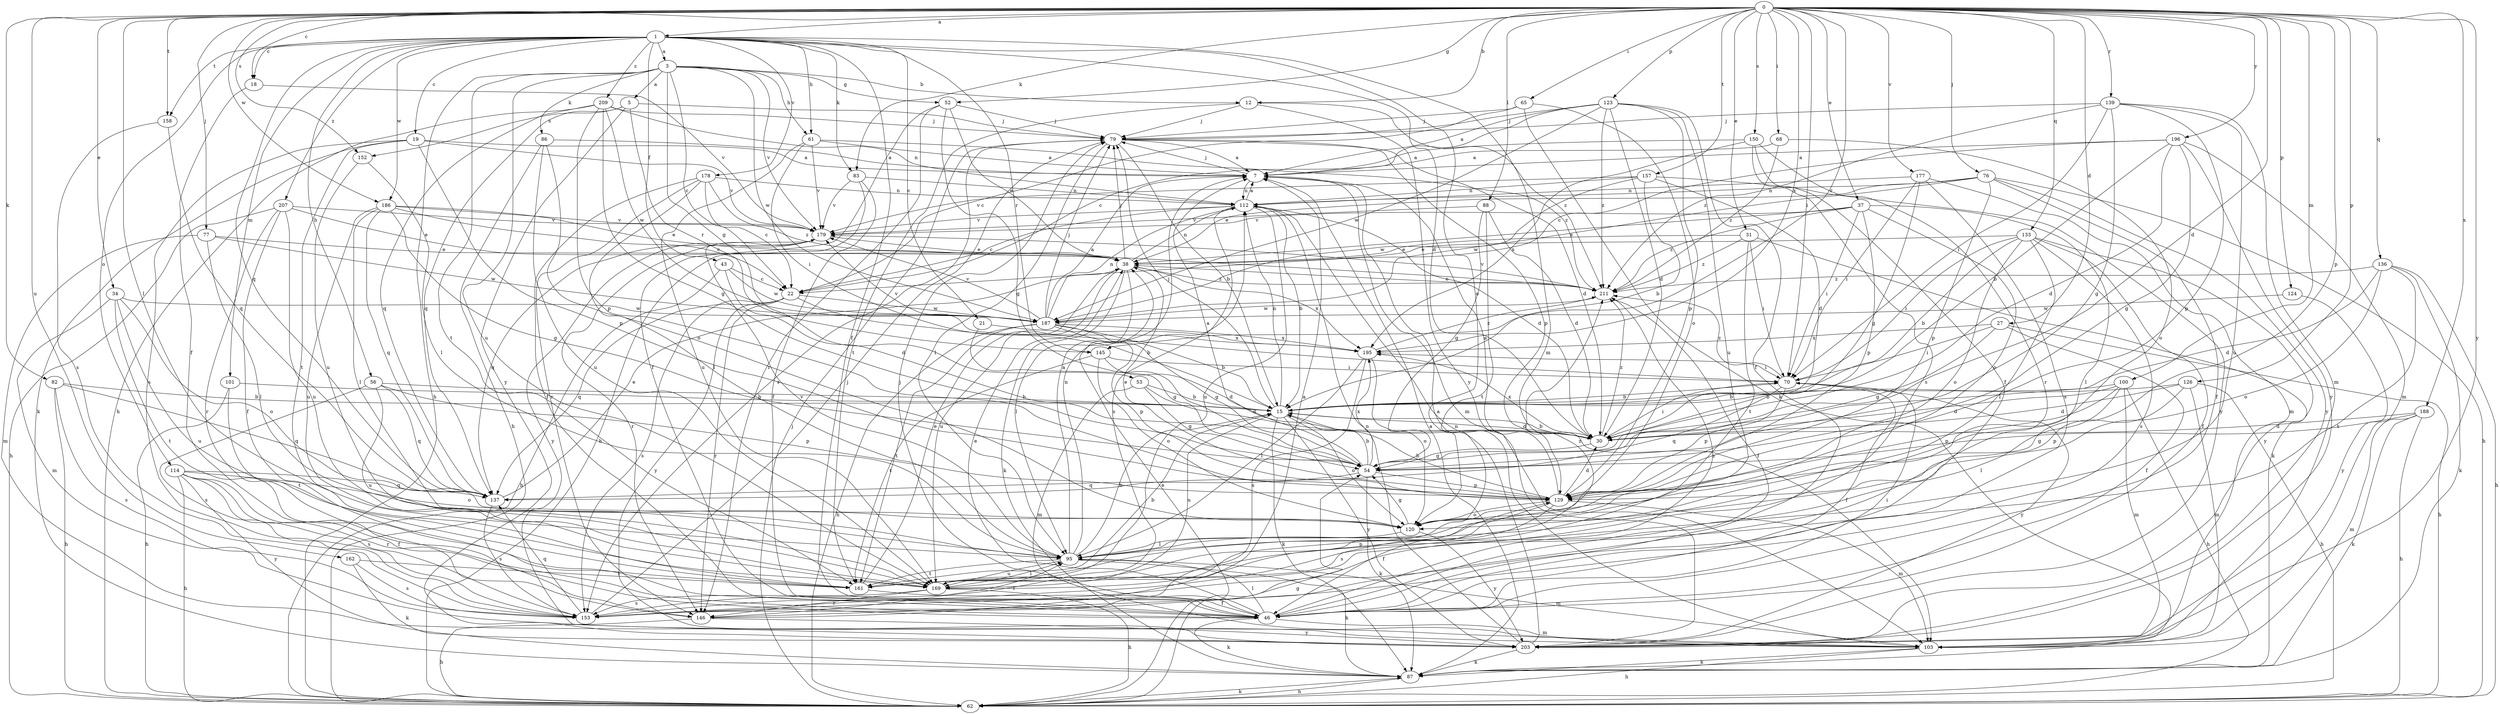 strict digraph  {
0;
1;
3;
5;
7;
12;
15;
18;
19;
21;
22;
27;
30;
31;
34;
37;
38;
43;
46;
52;
53;
54;
56;
61;
62;
65;
68;
70;
76;
77;
79;
82;
83;
86;
87;
88;
95;
100;
101;
103;
112;
114;
120;
123;
124;
126;
129;
133;
136;
137;
139;
145;
146;
150;
152;
153;
157;
158;
161;
162;
169;
177;
178;
179;
186;
187;
188;
195;
196;
203;
207;
209;
211;
0 -> 1  [label=a];
0 -> 12  [label=b];
0 -> 18  [label=c];
0 -> 27  [label=d];
0 -> 30  [label=d];
0 -> 31  [label=e];
0 -> 34  [label=e];
0 -> 37  [label=e];
0 -> 52  [label=g];
0 -> 65  [label=i];
0 -> 68  [label=i];
0 -> 70  [label=i];
0 -> 76  [label=j];
0 -> 77  [label=j];
0 -> 82  [label=k];
0 -> 83  [label=k];
0 -> 88  [label=l];
0 -> 95  [label=l];
0 -> 100  [label=m];
0 -> 123  [label=p];
0 -> 124  [label=p];
0 -> 126  [label=p];
0 -> 129  [label=p];
0 -> 133  [label=q];
0 -> 136  [label=q];
0 -> 139  [label=r];
0 -> 145  [label=r];
0 -> 150  [label=s];
0 -> 152  [label=s];
0 -> 157  [label=t];
0 -> 158  [label=t];
0 -> 162  [label=u];
0 -> 177  [label=v];
0 -> 186  [label=w];
0 -> 188  [label=x];
0 -> 195  [label=x];
0 -> 196  [label=y];
0 -> 203  [label=y];
1 -> 3  [label=a];
1 -> 18  [label=c];
1 -> 19  [label=c];
1 -> 21  [label=c];
1 -> 30  [label=d];
1 -> 43  [label=f];
1 -> 46  [label=f];
1 -> 56  [label=h];
1 -> 61  [label=h];
1 -> 83  [label=k];
1 -> 101  [label=m];
1 -> 103  [label=m];
1 -> 114  [label=o];
1 -> 120  [label=o];
1 -> 137  [label=q];
1 -> 145  [label=r];
1 -> 158  [label=t];
1 -> 178  [label=v];
1 -> 186  [label=w];
1 -> 207  [label=z];
1 -> 209  [label=z];
3 -> 5  [label=a];
3 -> 12  [label=b];
3 -> 22  [label=c];
3 -> 52  [label=g];
3 -> 53  [label=g];
3 -> 61  [label=h];
3 -> 62  [label=h];
3 -> 86  [label=k];
3 -> 161  [label=t];
3 -> 169  [label=u];
3 -> 179  [label=v];
3 -> 187  [label=w];
5 -> 79  [label=j];
5 -> 137  [label=q];
5 -> 145  [label=r];
5 -> 152  [label=s];
5 -> 203  [label=y];
7 -> 79  [label=j];
7 -> 103  [label=m];
7 -> 112  [label=n];
12 -> 79  [label=j];
12 -> 161  [label=t];
12 -> 203  [label=y];
12 -> 211  [label=z];
15 -> 30  [label=d];
15 -> 79  [label=j];
15 -> 87  [label=k];
15 -> 112  [label=n];
15 -> 120  [label=o];
15 -> 169  [label=u];
15 -> 203  [label=y];
18 -> 46  [label=f];
18 -> 179  [label=v];
19 -> 7  [label=a];
19 -> 87  [label=k];
19 -> 129  [label=p];
19 -> 153  [label=s];
19 -> 161  [label=t];
19 -> 179  [label=v];
21 -> 54  [label=g];
21 -> 195  [label=x];
22 -> 15  [label=b];
22 -> 137  [label=q];
22 -> 146  [label=r];
22 -> 153  [label=s];
22 -> 187  [label=w];
22 -> 203  [label=y];
27 -> 46  [label=f];
27 -> 54  [label=g];
27 -> 62  [label=h];
27 -> 70  [label=i];
27 -> 195  [label=x];
30 -> 15  [label=b];
30 -> 54  [label=g];
30 -> 70  [label=i];
30 -> 195  [label=x];
30 -> 211  [label=z];
31 -> 38  [label=e];
31 -> 70  [label=i];
31 -> 87  [label=k];
31 -> 161  [label=t];
31 -> 211  [label=z];
34 -> 103  [label=m];
34 -> 120  [label=o];
34 -> 161  [label=t];
34 -> 169  [label=u];
34 -> 187  [label=w];
37 -> 38  [label=e];
37 -> 70  [label=i];
37 -> 95  [label=l];
37 -> 120  [label=o];
37 -> 129  [label=p];
37 -> 179  [label=v];
37 -> 211  [label=z];
38 -> 79  [label=j];
38 -> 87  [label=k];
38 -> 95  [label=l];
38 -> 112  [label=n];
38 -> 169  [label=u];
38 -> 195  [label=x];
38 -> 211  [label=z];
43 -> 22  [label=c];
43 -> 30  [label=d];
43 -> 62  [label=h];
43 -> 187  [label=w];
46 -> 38  [label=e];
46 -> 70  [label=i];
46 -> 79  [label=j];
46 -> 87  [label=k];
46 -> 95  [label=l];
46 -> 103  [label=m];
46 -> 211  [label=z];
52 -> 38  [label=e];
52 -> 46  [label=f];
52 -> 54  [label=g];
52 -> 79  [label=j];
52 -> 146  [label=r];
53 -> 15  [label=b];
53 -> 30  [label=d];
53 -> 54  [label=g];
53 -> 103  [label=m];
54 -> 7  [label=a];
54 -> 15  [label=b];
54 -> 87  [label=k];
54 -> 129  [label=p];
54 -> 137  [label=q];
54 -> 195  [label=x];
56 -> 15  [label=b];
56 -> 129  [label=p];
56 -> 137  [label=q];
56 -> 153  [label=s];
56 -> 169  [label=u];
61 -> 7  [label=a];
61 -> 70  [label=i];
61 -> 169  [label=u];
61 -> 179  [label=v];
61 -> 211  [label=z];
62 -> 38  [label=e];
62 -> 54  [label=g];
62 -> 79  [label=j];
62 -> 87  [label=k];
65 -> 22  [label=c];
65 -> 79  [label=j];
65 -> 87  [label=k];
65 -> 120  [label=o];
68 -> 7  [label=a];
68 -> 120  [label=o];
68 -> 211  [label=z];
70 -> 15  [label=b];
70 -> 46  [label=f];
70 -> 129  [label=p];
70 -> 137  [label=q];
70 -> 203  [label=y];
70 -> 211  [label=z];
76 -> 38  [label=e];
76 -> 46  [label=f];
76 -> 62  [label=h];
76 -> 112  [label=n];
76 -> 129  [label=p];
76 -> 187  [label=w];
76 -> 203  [label=y];
77 -> 38  [label=e];
77 -> 95  [label=l];
77 -> 103  [label=m];
77 -> 187  [label=w];
79 -> 7  [label=a];
79 -> 15  [label=b];
79 -> 30  [label=d];
79 -> 95  [label=l];
79 -> 129  [label=p];
79 -> 153  [label=s];
82 -> 15  [label=b];
82 -> 62  [label=h];
82 -> 137  [label=q];
82 -> 153  [label=s];
83 -> 46  [label=f];
83 -> 62  [label=h];
83 -> 112  [label=n];
83 -> 179  [label=v];
86 -> 7  [label=a];
86 -> 62  [label=h];
86 -> 120  [label=o];
86 -> 169  [label=u];
87 -> 7  [label=a];
87 -> 62  [label=h];
88 -> 30  [label=d];
88 -> 54  [label=g];
88 -> 161  [label=t];
88 -> 179  [label=v];
95 -> 7  [label=a];
95 -> 15  [label=b];
95 -> 87  [label=k];
95 -> 103  [label=m];
95 -> 112  [label=n];
95 -> 161  [label=t];
95 -> 169  [label=u];
95 -> 179  [label=v];
100 -> 15  [label=b];
100 -> 30  [label=d];
100 -> 62  [label=h];
100 -> 95  [label=l];
100 -> 103  [label=m];
100 -> 129  [label=p];
101 -> 15  [label=b];
101 -> 62  [label=h];
101 -> 161  [label=t];
103 -> 62  [label=h];
103 -> 87  [label=k];
103 -> 112  [label=n];
112 -> 7  [label=a];
112 -> 15  [label=b];
112 -> 22  [label=c];
112 -> 30  [label=d];
112 -> 153  [label=s];
112 -> 169  [label=u];
112 -> 179  [label=v];
114 -> 46  [label=f];
114 -> 62  [label=h];
114 -> 120  [label=o];
114 -> 137  [label=q];
114 -> 146  [label=r];
114 -> 153  [label=s];
114 -> 203  [label=y];
120 -> 54  [label=g];
120 -> 95  [label=l];
120 -> 203  [label=y];
123 -> 7  [label=a];
123 -> 22  [label=c];
123 -> 30  [label=d];
123 -> 46  [label=f];
123 -> 79  [label=j];
123 -> 129  [label=p];
123 -> 169  [label=u];
123 -> 187  [label=w];
123 -> 211  [label=z];
124 -> 187  [label=w];
124 -> 203  [label=y];
126 -> 15  [label=b];
126 -> 30  [label=d];
126 -> 62  [label=h];
126 -> 103  [label=m];
126 -> 129  [label=p];
129 -> 7  [label=a];
129 -> 15  [label=b];
129 -> 30  [label=d];
129 -> 38  [label=e];
129 -> 46  [label=f];
129 -> 103  [label=m];
129 -> 120  [label=o];
129 -> 153  [label=s];
133 -> 15  [label=b];
133 -> 38  [label=e];
133 -> 46  [label=f];
133 -> 70  [label=i];
133 -> 95  [label=l];
133 -> 120  [label=o];
133 -> 153  [label=s];
133 -> 203  [label=y];
136 -> 30  [label=d];
136 -> 62  [label=h];
136 -> 87  [label=k];
136 -> 120  [label=o];
136 -> 161  [label=t];
136 -> 211  [label=z];
137 -> 38  [label=e];
137 -> 153  [label=s];
139 -> 54  [label=g];
139 -> 70  [label=i];
139 -> 79  [label=j];
139 -> 103  [label=m];
139 -> 129  [label=p];
139 -> 169  [label=u];
139 -> 211  [label=z];
145 -> 30  [label=d];
145 -> 70  [label=i];
145 -> 120  [label=o];
145 -> 161  [label=t];
146 -> 7  [label=a];
146 -> 62  [label=h];
146 -> 95  [label=l];
146 -> 203  [label=y];
150 -> 7  [label=a];
150 -> 46  [label=f];
150 -> 146  [label=r];
150 -> 153  [label=s];
150 -> 195  [label=x];
152 -> 95  [label=l];
152 -> 169  [label=u];
153 -> 79  [label=j];
153 -> 137  [label=q];
157 -> 15  [label=b];
157 -> 30  [label=d];
157 -> 112  [label=n];
157 -> 179  [label=v];
157 -> 187  [label=w];
157 -> 203  [label=y];
158 -> 137  [label=q];
158 -> 153  [label=s];
161 -> 15  [label=b];
161 -> 38  [label=e];
161 -> 46  [label=f];
162 -> 87  [label=k];
162 -> 153  [label=s];
162 -> 161  [label=t];
169 -> 62  [label=h];
169 -> 95  [label=l];
169 -> 129  [label=p];
169 -> 146  [label=r];
169 -> 153  [label=s];
169 -> 211  [label=z];
177 -> 54  [label=g];
177 -> 70  [label=i];
177 -> 103  [label=m];
177 -> 112  [label=n];
177 -> 153  [label=s];
178 -> 22  [label=c];
178 -> 46  [label=f];
178 -> 95  [label=l];
178 -> 112  [label=n];
178 -> 146  [label=r];
178 -> 211  [label=z];
179 -> 38  [label=e];
179 -> 137  [label=q];
179 -> 146  [label=r];
179 -> 203  [label=y];
186 -> 22  [label=c];
186 -> 38  [label=e];
186 -> 54  [label=g];
186 -> 95  [label=l];
186 -> 137  [label=q];
186 -> 169  [label=u];
186 -> 179  [label=v];
187 -> 7  [label=a];
187 -> 15  [label=b];
187 -> 54  [label=g];
187 -> 62  [label=h];
187 -> 79  [label=j];
187 -> 112  [label=n];
187 -> 129  [label=p];
187 -> 161  [label=t];
187 -> 179  [label=v];
187 -> 195  [label=x];
188 -> 30  [label=d];
188 -> 54  [label=g];
188 -> 62  [label=h];
188 -> 87  [label=k];
188 -> 103  [label=m];
195 -> 70  [label=i];
195 -> 95  [label=l];
195 -> 120  [label=o];
195 -> 153  [label=s];
195 -> 179  [label=v];
195 -> 211  [label=z];
196 -> 7  [label=a];
196 -> 15  [label=b];
196 -> 22  [label=c];
196 -> 30  [label=d];
196 -> 54  [label=g];
196 -> 103  [label=m];
196 -> 203  [label=y];
203 -> 7  [label=a];
203 -> 87  [label=k];
203 -> 112  [label=n];
207 -> 38  [label=e];
207 -> 46  [label=f];
207 -> 62  [label=h];
207 -> 146  [label=r];
207 -> 169  [label=u];
207 -> 179  [label=v];
209 -> 54  [label=g];
209 -> 62  [label=h];
209 -> 79  [label=j];
209 -> 112  [label=n];
209 -> 129  [label=p];
209 -> 137  [label=q];
209 -> 187  [label=w];
211 -> 38  [label=e];
211 -> 46  [label=f];
211 -> 179  [label=v];
211 -> 187  [label=w];
}
